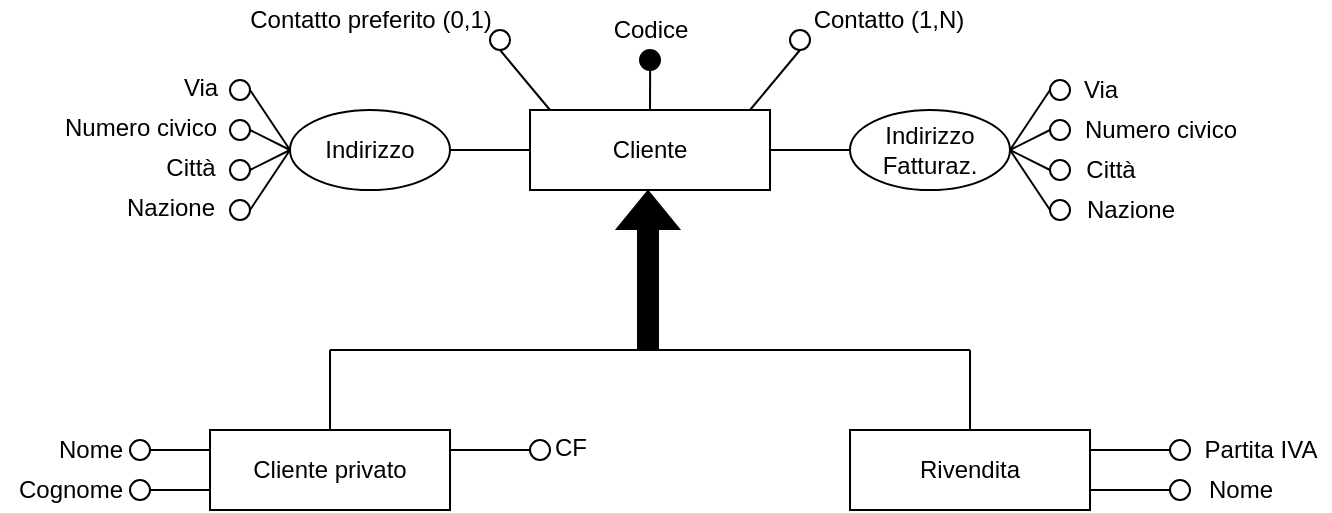 <mxfile version="16.6.4" type="github">
  <diagram id="kcT5fowk24v26lLn4jcR" name="Page-1">
    <mxGraphModel dx="737" dy="505" grid="1" gridSize="10" guides="1" tooltips="1" connect="1" arrows="1" fold="1" page="1" pageScale="1" pageWidth="1169" pageHeight="827" math="0" shadow="0">
      <root>
        <mxCell id="0" />
        <mxCell id="1" parent="0" />
        <mxCell id="zVlcSO70PdcarjpherJH-1" value="Cliente" style="rounded=0;whiteSpace=wrap;html=1;strokeWidth=1;perimeterSpacing=0;" vertex="1" parent="1">
          <mxGeometry x="360" y="120" width="120" height="40" as="geometry" />
        </mxCell>
        <mxCell id="zVlcSO70PdcarjpherJH-2" value="" style="endArrow=none;html=1;rounded=0;fillColor=#000000;entryX=0.166;entryY=0;entryDx=0;entryDy=0;entryPerimeter=0;" edge="1" parent="1">
          <mxGeometry width="50" height="50" relative="1" as="geometry">
            <mxPoint x="420.08" y="100" as="sourcePoint" />
            <mxPoint x="420.0" y="120" as="targetPoint" />
          </mxGeometry>
        </mxCell>
        <mxCell id="zVlcSO70PdcarjpherJH-3" value="" style="ellipse;whiteSpace=wrap;html=1;aspect=fixed;strokeWidth=1;fillColor=#000000;" vertex="1" parent="1">
          <mxGeometry x="415" y="90" width="10" height="10" as="geometry" />
        </mxCell>
        <mxCell id="zVlcSO70PdcarjpherJH-4" value="Codice" style="text;html=1;align=center;verticalAlign=middle;resizable=0;points=[];autosize=1;strokeColor=none;fillColor=none;" vertex="1" parent="1">
          <mxGeometry x="395" y="70" width="50" height="20" as="geometry" />
        </mxCell>
        <mxCell id="zVlcSO70PdcarjpherJH-5" value="" style="endArrow=none;html=1;rounded=0;fillColor=#000000;entryX=0.166;entryY=0;entryDx=0;entryDy=0;entryPerimeter=0;exitX=0.5;exitY=1;exitDx=0;exitDy=0;" edge="1" parent="1" source="zVlcSO70PdcarjpherJH-6">
          <mxGeometry width="50" height="50" relative="1" as="geometry">
            <mxPoint x="470.08" y="100" as="sourcePoint" />
            <mxPoint x="470.0" y="120" as="targetPoint" />
          </mxGeometry>
        </mxCell>
        <mxCell id="zVlcSO70PdcarjpherJH-6" value="" style="ellipse;whiteSpace=wrap;html=1;aspect=fixed;strokeWidth=1;fillColor=none;" vertex="1" parent="1">
          <mxGeometry x="490" y="80" width="10" height="10" as="geometry" />
        </mxCell>
        <mxCell id="zVlcSO70PdcarjpherJH-7" value="Contatto (1,N)" style="text;html=1;align=center;verticalAlign=middle;resizable=0;points=[];autosize=1;strokeColor=none;fillColor=none;" vertex="1" parent="1">
          <mxGeometry x="494" y="65" width="90" height="20" as="geometry" />
        </mxCell>
        <mxCell id="zVlcSO70PdcarjpherJH-9" value="" style="ellipse;whiteSpace=wrap;html=1;aspect=fixed;strokeWidth=1;fillColor=none;" vertex="1" parent="1">
          <mxGeometry x="620" y="105" width="10" height="10" as="geometry" />
        </mxCell>
        <mxCell id="zVlcSO70PdcarjpherJH-11" value="Indirizzo" style="ellipse;whiteSpace=wrap;html=1;" vertex="1" parent="1">
          <mxGeometry x="240" y="120" width="80" height="40" as="geometry" />
        </mxCell>
        <mxCell id="zVlcSO70PdcarjpherJH-12" value="Indirizzo&lt;br&gt;Fatturaz." style="ellipse;whiteSpace=wrap;html=1;" vertex="1" parent="1">
          <mxGeometry x="520" y="120" width="80" height="40" as="geometry" />
        </mxCell>
        <mxCell id="zVlcSO70PdcarjpherJH-13" value="" style="endArrow=none;html=1;rounded=0;exitX=1;exitY=0.5;exitDx=0;exitDy=0;entryX=0;entryY=0.5;entryDx=0;entryDy=0;" edge="1" parent="1" source="zVlcSO70PdcarjpherJH-1" target="zVlcSO70PdcarjpherJH-12">
          <mxGeometry width="50" height="50" relative="1" as="geometry">
            <mxPoint x="480" y="150" as="sourcePoint" />
            <mxPoint x="530" y="100" as="targetPoint" />
          </mxGeometry>
        </mxCell>
        <mxCell id="zVlcSO70PdcarjpherJH-14" value="" style="endArrow=none;html=1;rounded=0;entryX=0;entryY=0.5;entryDx=0;entryDy=0;exitX=1;exitY=0.5;exitDx=0;exitDy=0;" edge="1" parent="1" source="zVlcSO70PdcarjpherJH-11" target="zVlcSO70PdcarjpherJH-1">
          <mxGeometry width="50" height="50" relative="1" as="geometry">
            <mxPoint x="280" y="170" as="sourcePoint" />
            <mxPoint x="330" y="120" as="targetPoint" />
          </mxGeometry>
        </mxCell>
        <mxCell id="zVlcSO70PdcarjpherJH-15" value="" style="ellipse;whiteSpace=wrap;html=1;aspect=fixed;strokeWidth=1;fillColor=none;" vertex="1" parent="1">
          <mxGeometry x="620" y="125" width="10" height="10" as="geometry" />
        </mxCell>
        <mxCell id="zVlcSO70PdcarjpherJH-16" value="" style="ellipse;whiteSpace=wrap;html=1;aspect=fixed;strokeWidth=1;fillColor=none;" vertex="1" parent="1">
          <mxGeometry x="620" y="165" width="10" height="10" as="geometry" />
        </mxCell>
        <mxCell id="zVlcSO70PdcarjpherJH-17" value="" style="endArrow=none;html=1;rounded=0;exitX=1;exitY=0.5;exitDx=0;exitDy=0;entryX=0;entryY=0.5;entryDx=0;entryDy=0;" edge="1" parent="1" source="zVlcSO70PdcarjpherJH-12" target="zVlcSO70PdcarjpherJH-9">
          <mxGeometry width="50" height="50" relative="1" as="geometry">
            <mxPoint x="590" y="170" as="sourcePoint" />
            <mxPoint x="640" y="120" as="targetPoint" />
          </mxGeometry>
        </mxCell>
        <mxCell id="zVlcSO70PdcarjpherJH-18" value="" style="endArrow=none;html=1;rounded=0;entryX=0;entryY=0.5;entryDx=0;entryDy=0;" edge="1" parent="1" target="zVlcSO70PdcarjpherJH-15">
          <mxGeometry width="50" height="50" relative="1" as="geometry">
            <mxPoint x="600" y="140" as="sourcePoint" />
            <mxPoint x="640" y="120" as="targetPoint" />
          </mxGeometry>
        </mxCell>
        <mxCell id="zVlcSO70PdcarjpherJH-19" value="" style="endArrow=none;html=1;rounded=0;exitX=1;exitY=0.5;exitDx=0;exitDy=0;entryX=0;entryY=0.5;entryDx=0;entryDy=0;" edge="1" parent="1" source="zVlcSO70PdcarjpherJH-12" target="zVlcSO70PdcarjpherJH-16">
          <mxGeometry width="50" height="50" relative="1" as="geometry">
            <mxPoint x="590" y="170" as="sourcePoint" />
            <mxPoint x="640" y="120" as="targetPoint" />
          </mxGeometry>
        </mxCell>
        <mxCell id="zVlcSO70PdcarjpherJH-20" value="Via" style="text;html=1;align=center;verticalAlign=middle;resizable=0;points=[];autosize=1;strokeColor=none;fillColor=none;" vertex="1" parent="1">
          <mxGeometry x="630" y="100" width="30" height="20" as="geometry" />
        </mxCell>
        <mxCell id="zVlcSO70PdcarjpherJH-21" value="Numero civico" style="text;html=1;align=center;verticalAlign=middle;resizable=0;points=[];autosize=1;strokeColor=none;fillColor=none;" vertex="1" parent="1">
          <mxGeometry x="630" y="120" width="90" height="20" as="geometry" />
        </mxCell>
        <mxCell id="zVlcSO70PdcarjpherJH-22" value="Città" style="text;html=1;align=center;verticalAlign=middle;resizable=0;points=[];autosize=1;strokeColor=none;fillColor=none;" vertex="1" parent="1">
          <mxGeometry x="630" y="140" width="40" height="20" as="geometry" />
        </mxCell>
        <mxCell id="zVlcSO70PdcarjpherJH-23" value="" style="ellipse;whiteSpace=wrap;html=1;aspect=fixed;strokeWidth=1;fillColor=none;" vertex="1" parent="1">
          <mxGeometry x="620" y="145" width="10" height="10" as="geometry" />
        </mxCell>
        <mxCell id="zVlcSO70PdcarjpherJH-24" value="" style="endArrow=none;html=1;rounded=0;exitX=1;exitY=0.5;exitDx=0;exitDy=0;entryX=0;entryY=0.5;entryDx=0;entryDy=0;" edge="1" parent="1" source="zVlcSO70PdcarjpherJH-12" target="zVlcSO70PdcarjpherJH-23">
          <mxGeometry width="50" height="50" relative="1" as="geometry">
            <mxPoint x="640" y="160" as="sourcePoint" />
            <mxPoint x="690" y="110" as="targetPoint" />
          </mxGeometry>
        </mxCell>
        <mxCell id="zVlcSO70PdcarjpherJH-25" value="Nazione" style="text;html=1;align=center;verticalAlign=middle;resizable=0;points=[];autosize=1;strokeColor=none;fillColor=none;" vertex="1" parent="1">
          <mxGeometry x="630" y="160" width="60" height="20" as="geometry" />
        </mxCell>
        <mxCell id="zVlcSO70PdcarjpherJH-26" value="" style="ellipse;whiteSpace=wrap;html=1;aspect=fixed;strokeWidth=1;fillColor=none;" vertex="1" parent="1">
          <mxGeometry x="210" y="105" width="10" height="10" as="geometry" />
        </mxCell>
        <mxCell id="zVlcSO70PdcarjpherJH-27" value="" style="ellipse;whiteSpace=wrap;html=1;aspect=fixed;strokeWidth=1;fillColor=none;" vertex="1" parent="1">
          <mxGeometry x="210" y="125" width="10" height="10" as="geometry" />
        </mxCell>
        <mxCell id="zVlcSO70PdcarjpherJH-28" value="" style="ellipse;whiteSpace=wrap;html=1;aspect=fixed;strokeWidth=1;fillColor=none;" vertex="1" parent="1">
          <mxGeometry x="210" y="165" width="10" height="10" as="geometry" />
        </mxCell>
        <mxCell id="zVlcSO70PdcarjpherJH-29" value="" style="endArrow=none;html=1;rounded=0;entryX=1;entryY=0.5;entryDx=0;entryDy=0;" edge="1" parent="1" target="zVlcSO70PdcarjpherJH-26">
          <mxGeometry width="50" height="50" relative="1" as="geometry">
            <mxPoint x="240" y="140" as="sourcePoint" />
            <mxPoint x="260.0" y="115" as="targetPoint" />
          </mxGeometry>
        </mxCell>
        <mxCell id="zVlcSO70PdcarjpherJH-30" value="" style="endArrow=none;html=1;rounded=0;entryX=1;entryY=0.5;entryDx=0;entryDy=0;" edge="1" parent="1" target="zVlcSO70PdcarjpherJH-27">
          <mxGeometry width="50" height="50" relative="1" as="geometry">
            <mxPoint x="240" y="140" as="sourcePoint" />
            <mxPoint x="260.0" y="125" as="targetPoint" />
          </mxGeometry>
        </mxCell>
        <mxCell id="zVlcSO70PdcarjpherJH-31" value="" style="endArrow=none;html=1;rounded=0;entryX=1;entryY=0.5;entryDx=0;entryDy=0;" edge="1" parent="1" target="zVlcSO70PdcarjpherJH-28">
          <mxGeometry width="50" height="50" relative="1" as="geometry">
            <mxPoint x="240" y="140" as="sourcePoint" />
            <mxPoint x="230.0" y="165" as="targetPoint" />
          </mxGeometry>
        </mxCell>
        <mxCell id="zVlcSO70PdcarjpherJH-32" value="Via" style="text;html=1;align=center;verticalAlign=middle;resizable=0;points=[];autosize=1;strokeColor=none;fillColor=none;" vertex="1" parent="1">
          <mxGeometry x="180" y="99" width="30" height="20" as="geometry" />
        </mxCell>
        <mxCell id="zVlcSO70PdcarjpherJH-33" value="Numero civico" style="text;html=1;align=center;verticalAlign=middle;resizable=0;points=[];autosize=1;strokeColor=none;fillColor=none;" vertex="1" parent="1">
          <mxGeometry x="120" y="119" width="90" height="20" as="geometry" />
        </mxCell>
        <mxCell id="zVlcSO70PdcarjpherJH-34" value="Città" style="text;html=1;align=center;verticalAlign=middle;resizable=0;points=[];autosize=1;strokeColor=none;fillColor=none;" vertex="1" parent="1">
          <mxGeometry x="170" y="139" width="40" height="20" as="geometry" />
        </mxCell>
        <mxCell id="zVlcSO70PdcarjpherJH-35" value="" style="ellipse;whiteSpace=wrap;html=1;aspect=fixed;strokeWidth=1;fillColor=none;" vertex="1" parent="1">
          <mxGeometry x="210" y="145" width="10" height="10" as="geometry" />
        </mxCell>
        <mxCell id="zVlcSO70PdcarjpherJH-36" value="" style="endArrow=none;html=1;rounded=0;entryX=1;entryY=0.5;entryDx=0;entryDy=0;" edge="1" parent="1" target="zVlcSO70PdcarjpherJH-35">
          <mxGeometry width="50" height="50" relative="1" as="geometry">
            <mxPoint x="240" y="140" as="sourcePoint" />
            <mxPoint x="260.0" y="145" as="targetPoint" />
          </mxGeometry>
        </mxCell>
        <mxCell id="zVlcSO70PdcarjpherJH-37" value="Nazione" style="text;html=1;align=center;verticalAlign=middle;resizable=0;points=[];autosize=1;strokeColor=none;fillColor=none;" vertex="1" parent="1">
          <mxGeometry x="150" y="159" width="60" height="20" as="geometry" />
        </mxCell>
        <mxCell id="zVlcSO70PdcarjpherJH-40" value="" style="ellipse;whiteSpace=wrap;html=1;aspect=fixed;strokeWidth=1;fillColor=none;" vertex="1" parent="1">
          <mxGeometry x="340" y="80" width="10" height="10" as="geometry" />
        </mxCell>
        <mxCell id="zVlcSO70PdcarjpherJH-41" value="" style="endArrow=none;html=1;rounded=0;entryX=0.5;entryY=1;entryDx=0;entryDy=0;" edge="1" parent="1" target="zVlcSO70PdcarjpherJH-40">
          <mxGeometry width="50" height="50" relative="1" as="geometry">
            <mxPoint x="370" y="120" as="sourcePoint" />
            <mxPoint x="450" y="100" as="targetPoint" />
          </mxGeometry>
        </mxCell>
        <mxCell id="zVlcSO70PdcarjpherJH-42" value="Contatto preferito (0,1)" style="text;html=1;align=center;verticalAlign=middle;resizable=0;points=[];autosize=1;strokeColor=none;fillColor=none;" vertex="1" parent="1">
          <mxGeometry x="210" y="65" width="140" height="20" as="geometry" />
        </mxCell>
        <mxCell id="zVlcSO70PdcarjpherJH-43" value="Cliente privato" style="rounded=0;whiteSpace=wrap;html=1;strokeWidth=1;perimeterSpacing=0;" vertex="1" parent="1">
          <mxGeometry x="200" y="280" width="120" height="40" as="geometry" />
        </mxCell>
        <mxCell id="zVlcSO70PdcarjpherJH-44" value="Rivendita" style="rounded=0;whiteSpace=wrap;html=1;strokeWidth=1;perimeterSpacing=0;" vertex="1" parent="1">
          <mxGeometry x="520" y="280" width="120" height="40" as="geometry" />
        </mxCell>
        <mxCell id="zVlcSO70PdcarjpherJH-45" value="" style="endArrow=none;html=1;rounded=0;" edge="1" parent="1">
          <mxGeometry width="50" height="50" relative="1" as="geometry">
            <mxPoint x="260" y="240" as="sourcePoint" />
            <mxPoint x="580" y="240" as="targetPoint" />
          </mxGeometry>
        </mxCell>
        <mxCell id="zVlcSO70PdcarjpherJH-46" value="" style="endArrow=none;html=1;rounded=0;exitX=0.5;exitY=0;exitDx=0;exitDy=0;" edge="1" parent="1" source="zVlcSO70PdcarjpherJH-43">
          <mxGeometry width="50" height="50" relative="1" as="geometry">
            <mxPoint x="230" y="260" as="sourcePoint" />
            <mxPoint x="260" y="240" as="targetPoint" />
          </mxGeometry>
        </mxCell>
        <mxCell id="zVlcSO70PdcarjpherJH-47" value="" style="endArrow=none;html=1;rounded=0;exitX=0.5;exitY=0;exitDx=0;exitDy=0;" edge="1" parent="1" source="zVlcSO70PdcarjpherJH-44">
          <mxGeometry width="50" height="50" relative="1" as="geometry">
            <mxPoint x="560" y="260" as="sourcePoint" />
            <mxPoint x="580" y="240" as="targetPoint" />
          </mxGeometry>
        </mxCell>
        <mxCell id="zVlcSO70PdcarjpherJH-48" value="" style="shape=flexArrow;endArrow=classic;html=1;rounded=0;fillColor=#000000;" edge="1" parent="1">
          <mxGeometry width="50" height="50" relative="1" as="geometry">
            <mxPoint x="419" y="240" as="sourcePoint" />
            <mxPoint x="419" y="160" as="targetPoint" />
          </mxGeometry>
        </mxCell>
        <mxCell id="zVlcSO70PdcarjpherJH-49" value="" style="ellipse;whiteSpace=wrap;html=1;aspect=fixed;strokeWidth=1;fillColor=none;" vertex="1" parent="1">
          <mxGeometry x="160" y="285" width="10" height="10" as="geometry" />
        </mxCell>
        <mxCell id="zVlcSO70PdcarjpherJH-50" value="" style="endArrow=none;html=1;rounded=0;fillColor=#000000;exitX=1;exitY=0.5;exitDx=0;exitDy=0;entryX=0;entryY=0.25;entryDx=0;entryDy=0;" edge="1" parent="1" source="zVlcSO70PdcarjpherJH-49" target="zVlcSO70PdcarjpherJH-43">
          <mxGeometry width="50" height="50" relative="1" as="geometry">
            <mxPoint x="150" y="290" as="sourcePoint" />
            <mxPoint x="200" y="240" as="targetPoint" />
          </mxGeometry>
        </mxCell>
        <mxCell id="zVlcSO70PdcarjpherJH-51" value="Nome" style="text;html=1;align=center;verticalAlign=middle;resizable=0;points=[];autosize=1;strokeColor=none;fillColor=none;" vertex="1" parent="1">
          <mxGeometry x="115" y="280" width="50" height="20" as="geometry" />
        </mxCell>
        <mxCell id="zVlcSO70PdcarjpherJH-52" value="" style="ellipse;whiteSpace=wrap;html=1;aspect=fixed;strokeWidth=1;fillColor=none;" vertex="1" parent="1">
          <mxGeometry x="160" y="305" width="10" height="10" as="geometry" />
        </mxCell>
        <mxCell id="zVlcSO70PdcarjpherJH-53" value="" style="endArrow=none;html=1;rounded=0;fillColor=#000000;entryX=0;entryY=0.75;entryDx=0;entryDy=0;" edge="1" parent="1" target="zVlcSO70PdcarjpherJH-43">
          <mxGeometry width="50" height="50" relative="1" as="geometry">
            <mxPoint x="170" y="310" as="sourcePoint" />
            <mxPoint x="190" y="260" as="targetPoint" />
          </mxGeometry>
        </mxCell>
        <mxCell id="zVlcSO70PdcarjpherJH-54" value="Cognome" style="text;html=1;align=center;verticalAlign=middle;resizable=0;points=[];autosize=1;strokeColor=none;fillColor=none;" vertex="1" parent="1">
          <mxGeometry x="95" y="300" width="70" height="20" as="geometry" />
        </mxCell>
        <mxCell id="zVlcSO70PdcarjpherJH-55" value="" style="ellipse;whiteSpace=wrap;html=1;aspect=fixed;strokeWidth=1;fillColor=none;" vertex="1" parent="1">
          <mxGeometry x="360" y="285" width="10" height="10" as="geometry" />
        </mxCell>
        <mxCell id="zVlcSO70PdcarjpherJH-56" value="" style="endArrow=none;html=1;rounded=0;fillColor=#000000;exitX=0;exitY=0.5;exitDx=0;exitDy=0;entryX=1;entryY=0.25;entryDx=0;entryDy=0;" edge="1" parent="1" source="zVlcSO70PdcarjpherJH-55" target="zVlcSO70PdcarjpherJH-43">
          <mxGeometry width="50" height="50" relative="1" as="geometry">
            <mxPoint x="260" y="349.44" as="sourcePoint" />
            <mxPoint x="234.96" y="320" as="targetPoint" />
          </mxGeometry>
        </mxCell>
        <mxCell id="zVlcSO70PdcarjpherJH-57" value="CF" style="text;html=1;align=center;verticalAlign=middle;resizable=0;points=[];autosize=1;strokeColor=none;fillColor=none;" vertex="1" parent="1">
          <mxGeometry x="365" y="279" width="30" height="20" as="geometry" />
        </mxCell>
        <mxCell id="zVlcSO70PdcarjpherJH-58" value="" style="ellipse;whiteSpace=wrap;html=1;aspect=fixed;strokeWidth=1;fillColor=none;" vertex="1" parent="1">
          <mxGeometry x="680" y="285" width="10" height="10" as="geometry" />
        </mxCell>
        <mxCell id="zVlcSO70PdcarjpherJH-59" value="" style="ellipse;whiteSpace=wrap;html=1;aspect=fixed;strokeWidth=1;fillColor=none;" vertex="1" parent="1">
          <mxGeometry x="680" y="305" width="10" height="10" as="geometry" />
        </mxCell>
        <mxCell id="zVlcSO70PdcarjpherJH-60" value="Partita IVA" style="text;html=1;align=center;verticalAlign=middle;resizable=0;points=[];autosize=1;strokeColor=none;fillColor=none;" vertex="1" parent="1">
          <mxGeometry x="690" y="280" width="70" height="20" as="geometry" />
        </mxCell>
        <mxCell id="zVlcSO70PdcarjpherJH-61" value="Nome" style="text;html=1;align=center;verticalAlign=middle;resizable=0;points=[];autosize=1;strokeColor=none;fillColor=none;" vertex="1" parent="1">
          <mxGeometry x="690" y="300" width="50" height="20" as="geometry" />
        </mxCell>
        <mxCell id="zVlcSO70PdcarjpherJH-62" value="" style="endArrow=none;html=1;rounded=0;fillColor=#000000;entryX=0;entryY=0.5;entryDx=0;entryDy=0;exitX=1;exitY=0.25;exitDx=0;exitDy=0;" edge="1" parent="1" source="zVlcSO70PdcarjpherJH-44" target="zVlcSO70PdcarjpherJH-58">
          <mxGeometry width="50" height="50" relative="1" as="geometry">
            <mxPoint x="670" y="340" as="sourcePoint" />
            <mxPoint x="720" y="290" as="targetPoint" />
          </mxGeometry>
        </mxCell>
        <mxCell id="zVlcSO70PdcarjpherJH-63" value="" style="endArrow=none;html=1;rounded=0;fillColor=#000000;exitX=1;exitY=0.75;exitDx=0;exitDy=0;entryX=0;entryY=0.5;entryDx=0;entryDy=0;" edge="1" parent="1" source="zVlcSO70PdcarjpherJH-44" target="zVlcSO70PdcarjpherJH-59">
          <mxGeometry width="50" height="50" relative="1" as="geometry">
            <mxPoint x="670" y="340" as="sourcePoint" />
            <mxPoint x="720" y="290" as="targetPoint" />
          </mxGeometry>
        </mxCell>
      </root>
    </mxGraphModel>
  </diagram>
</mxfile>
